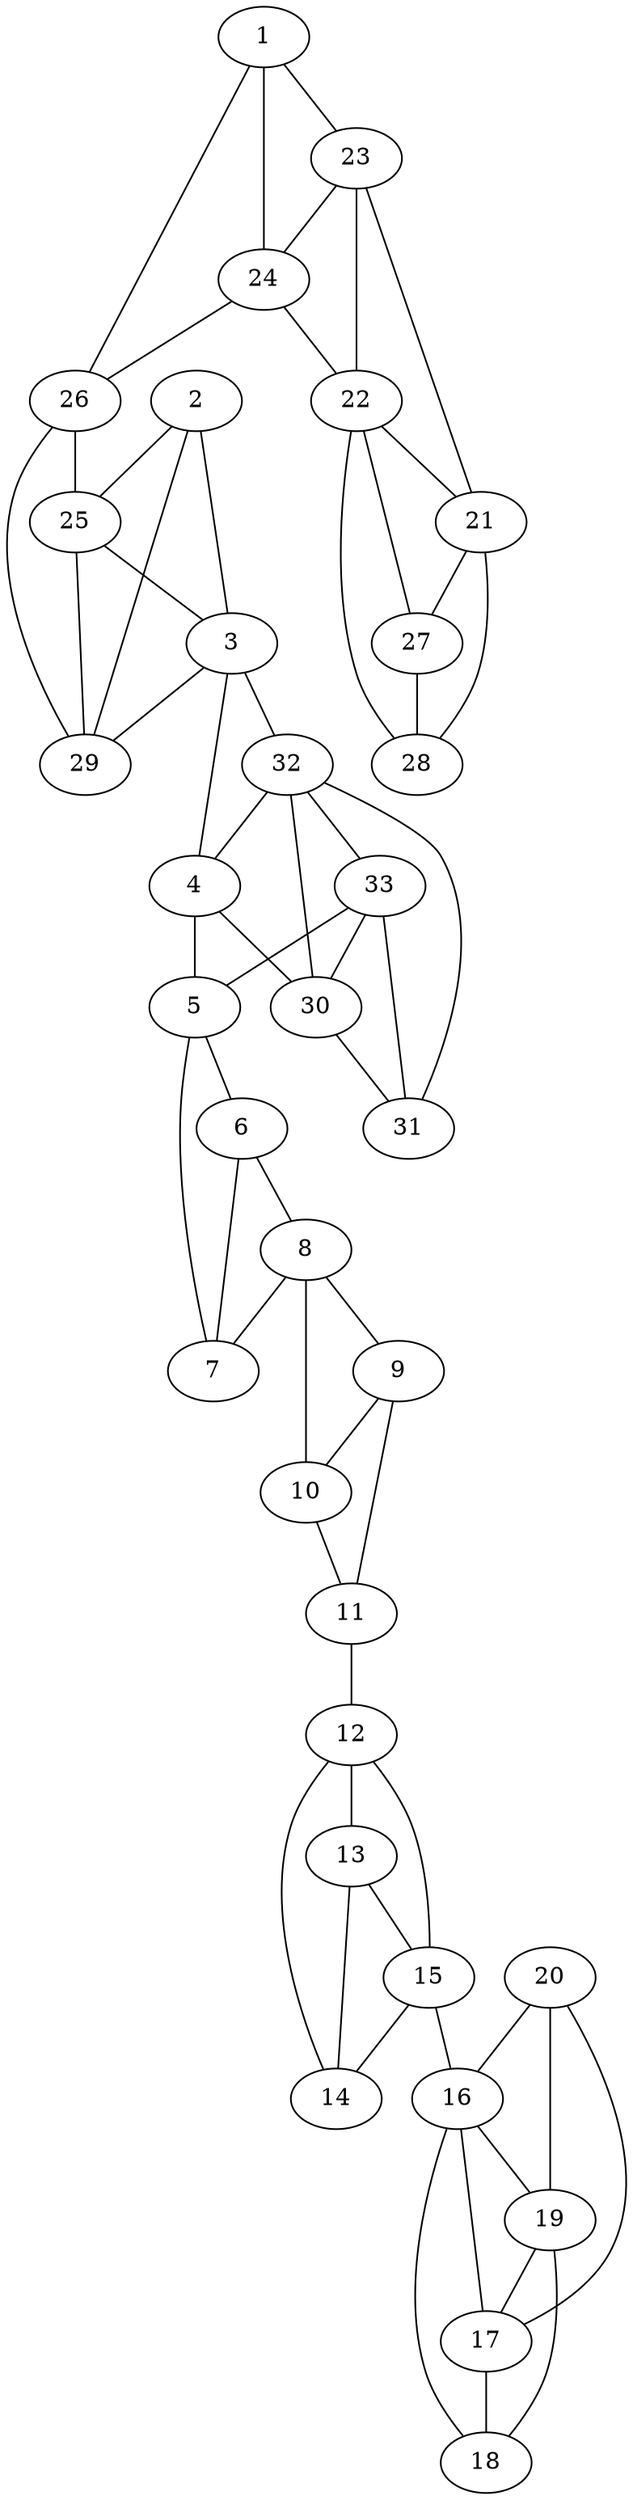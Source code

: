 graph pdb1o9u {
	1	 [aaLength=8,
		sequence=NLVLDYVP,
		type=0];
	23	 [aaLength=8,
		sequence=RKLDHCNI,
		type=1];
	1 -- 23	 [distance0="53.07798",
		frequency=1,
		type0=3];
	24	 [aaLength=9,
		sequence=FFYSSGEKK,
		type=1];
	1 -- 24	 [distance0="47.79405",
		frequency=1,
		type0=1];
	26	 [aaLength=7,
		sequence=YSRAKQT,
		type=1];
	1 -- 26	 [distance0="48.75727",
		frequency=1,
		type0=2];
	2	 [aaLength=11,
		sequence=HSFGICHRDIK,
		type=0];
	3	 [aaLength=22,
		sequence=LLDPDTAVLKLCDFGSAKQLVR,
		type=0];
	2 -- 3	 [distance0="24.67832",
		distance1="4.0",
		frequency=2,
		type0=1,
		type1=4];
	25	 [aaLength=8,
		sequence=LYMYQLFR,
		type=1];
	2 -- 25	 [distance0="43.76127",
		frequency=1,
		type0=3];
	29	 [aaLength=2,
		sequence=YI,
		type=1];
	2 -- 29	 [distance0="41.83359",
		frequency=1,
		type0=2];
	3 -- 29	 [distance0="31.23118",
		frequency=1,
		type0=2];
	32	 [aaLength=2,
		sequence=EP,
		type=1];
	3 -- 32	 [distance0="1.0",
		frequency=1,
		type0=4];
	4	 [aaLength=3,
		sequence=ICS,
		type=0];
	4 -- 3	 [distance0="31.42581",
		frequency=1,
		type0=1];
	5	 [aaLength=5,
		sequence=GQPIF,
		type=0];
	4 -- 5	 [distance0="36.15095",
		frequency=1,
		type0=2];
	30	 [aaLength=3,
		sequence=YYR,
		type=1];
	4 -- 30	 [distance0="37.79018",
		distance1="1.0",
		frequency=2,
		type0=3,
		type1=4];
	6	 [aaLength=6,
		sequence=PGDSGV,
		type=0];
	5 -- 6	 [distance0="12.22734",
		distance1="0.0",
		frequency=2,
		type0=1,
		type1=5];
	7	 [aaLength=18,
		sequence=IKVLGTPTREQIREMNPN,
		type=0];
	5 -- 7	 [distance0="20.23916",
		frequency=1,
		type0=2];
	8	 [aaLength=14,
		sequence=QIKAHPWTKVFRPR,
		type=0];
	6 -- 8	 [distance0="39.2179",
		frequency=1,
		type0=3];
	7 -- 6	 [distance0="16.29781",
		frequency=1,
		type0=1];
	8 -- 7	 [distance0="27.11258",
		frequency=1,
		type0=2];
	9	 [aaLength=9,
		sequence=PEAIALCSR,
		type=0];
	8 -- 9	 [distance0="21.21318",
		distance1="2.0",
		frequency=2,
		type0=1,
		type1=4];
	10	 [aaLength=4,
		sequence=LLEY,
		type=0];
	9 -- 10	 [distance0="12.32817",
		distance1="0.0",
		frequency=2,
		type0=1,
		type1=5];
	10 -- 8	 [distance0="30.61393",
		frequency=1,
		type0=2];
	11	 [aaLength=6,
		sequence=ACAHSF,
		type=0];
	10 -- 11	 [distance0="33.50264",
		distance1="10.0",
		frequency=2,
		type0=3,
		type1=4];
	11 -- 9	 [distance0="32.21538",
		frequency=1,
		type0=2];
	12	 [aaLength=10,
		sequence=RDPNVKLPNG,
		type=0];
	11 -- 12	 [distance0="11.39207",
		distance1="4.0",
		frequency=2,
		type0=1,
		type1=4];
	14	 [aaLength=8,
		sequence=TQELSSNP,
		type=0];
	12 -- 14	 [distance0="24.89668",
		frequency=1,
		type0=3];
	13	 [aaLength=5,
		sequence=ALFNF,
		type=0];
	12 -- 13	 [distance0="23.44736",
		distance1="4.0",
		frequency=2,
		type0=2,
		type1=4];
	13 -- 14	 [distance0="9.628736",
		distance1="1.0",
		frequency=2,
		type0=1,
		type1=4];
	15	 [aaLength=8,
		sequence=PLATILIP,
		type=0];
	13 -- 15	 [distance0="23.019",
		frequency=1,
		type0=2];
	15 -- 14	 [distance0="13.97117",
		frequency=1,
		type0=1];
	15 -- 12	 [distance0="29.42436",
		frequency=1,
		type0=3];
	16	 [aaLength=6,
		sequence=vanDerWaals,
		type=0];
	15 -- 16	 [distance0="5.0",
		frequency=1,
		type0=4];
	18	 [aaLength=6,
		sequence=vanDerWaals,
		type=0];
	16 -- 18	 [distance0="18.33002",
		frequency=1,
		type0=2];
	17	 [aaLength=3,
		sequence=vanDerWaals,
		type=0];
	16 -- 17	 [distance0="10.5236",
		distance1="0.0",
		frequency=2,
		type0=1,
		type1=4];
	19	 [aaLength=6,
		sequence=vanDerWaals,
		type=0];
	16 -- 19	 [distance0="26.01009",
		frequency=1,
		type0=3];
	17 -- 18	 [distance0="8.770857",
		distance1="0.0",
		frequency=2,
		type0=1,
		type1=5];
	19 -- 18	 [distance0="8.831327",
		frequency=1,
		type0=1];
	19 -- 17	 [distance0="16.90704",
		frequency=1,
		type0=2];
	20	 [aaLength=18,
		sequence=vanDerWaals,
		type=0];
	20 -- 16	 [distance0="36.78169",
		frequency=1,
		type0=1];
	20 -- 17	 [distance0="38.33821",
		frequency=1,
		type0=2];
	20 -- 19	 [distance0="38.88518",
		frequency=1,
		type0=3];
	21	 [aaLength=7,
		sequence=QAKLCDS,
		type=1];
	27	 [aaLength=7,
		sequence=QAKLCDS,
		type=1];
	21 -- 27	 [distance0="0.0",
		frequency=1,
		type0=1];
	22	 [aaLength=13,
		sequence=KVLQGKAFKNREL,
		type=1];
	22 -- 21	 [distance0="14.0",
		frequency=1,
		type0=1];
	22 -- 27	 [distance0="14.0",
		frequency=1,
		type0=2];
	28	 [aaLength=7,
		sequence=QAKLCDS,
		type=1];
	22 -- 28	 [distance0="14.0",
		frequency=1,
		type0=3];
	23 -- 22	 [distance0="16.0",
		frequency=1,
		type0=2];
	23 -- 21	 [distance0="30.0",
		frequency=1,
		type0=3];
	23 -- 24	 [distance0="13.0",
		distance1="5.0",
		frequency=2,
		type0=1,
		type1=4];
	24 -- 22	 [distance0="29.0",
		frequency=1,
		type0=2];
	24 -- 26	 [distance0="31.0",
		distance1="22.0",
		frequency=2,
		type0=3,
		type1=4];
	25 -- 3	 [distance0="38.34562",
		frequency=1,
		type0=3];
	25 -- 29	 [distance0="11.0",
		distance1="3.0",
		frequency=2,
		type0=1,
		type1=4];
	26 -- 25	 [distance0="14.0",
		distance1="7.0",
		frequency=2,
		type0=1,
		type1=4];
	26 -- 29	 [distance0="25.0",
		frequency=1,
		type0=2];
	27 -- 28	 [distance0="0.0",
		frequency=1,
		type0=2];
	28 -- 21	 [distance0="0.0",
		frequency=1,
		type0=1];
	31	 [aaLength=3,
		sequence=GAT,
		type=1];
	30 -- 31	 [distance0="9.0",
		distance1="6.0",
		frequency=2,
		type0=1,
		type1=4];
	32 -- 4	 [distance0="4.0",
		frequency=1,
		type0=4];
	32 -- 30	 [distance0="10.0",
		frequency=1,
		type0=1];
	32 -- 31	 [distance0="19.0",
		frequency=1,
		type0=2];
	33	 [aaLength=2,
		sequence=DV,
		type=1];
	32 -- 33	 [distance0="28.0",
		frequency=1,
		type0=3];
	33 -- 5	 [distance0="12.0",
		frequency=1,
		type0=4];
	33 -- 30	 [distance0="18.0",
		frequency=1,
		type0=2];
	33 -- 31	 [distance0="9.0",
		frequency=1,
		type0=1];
}

